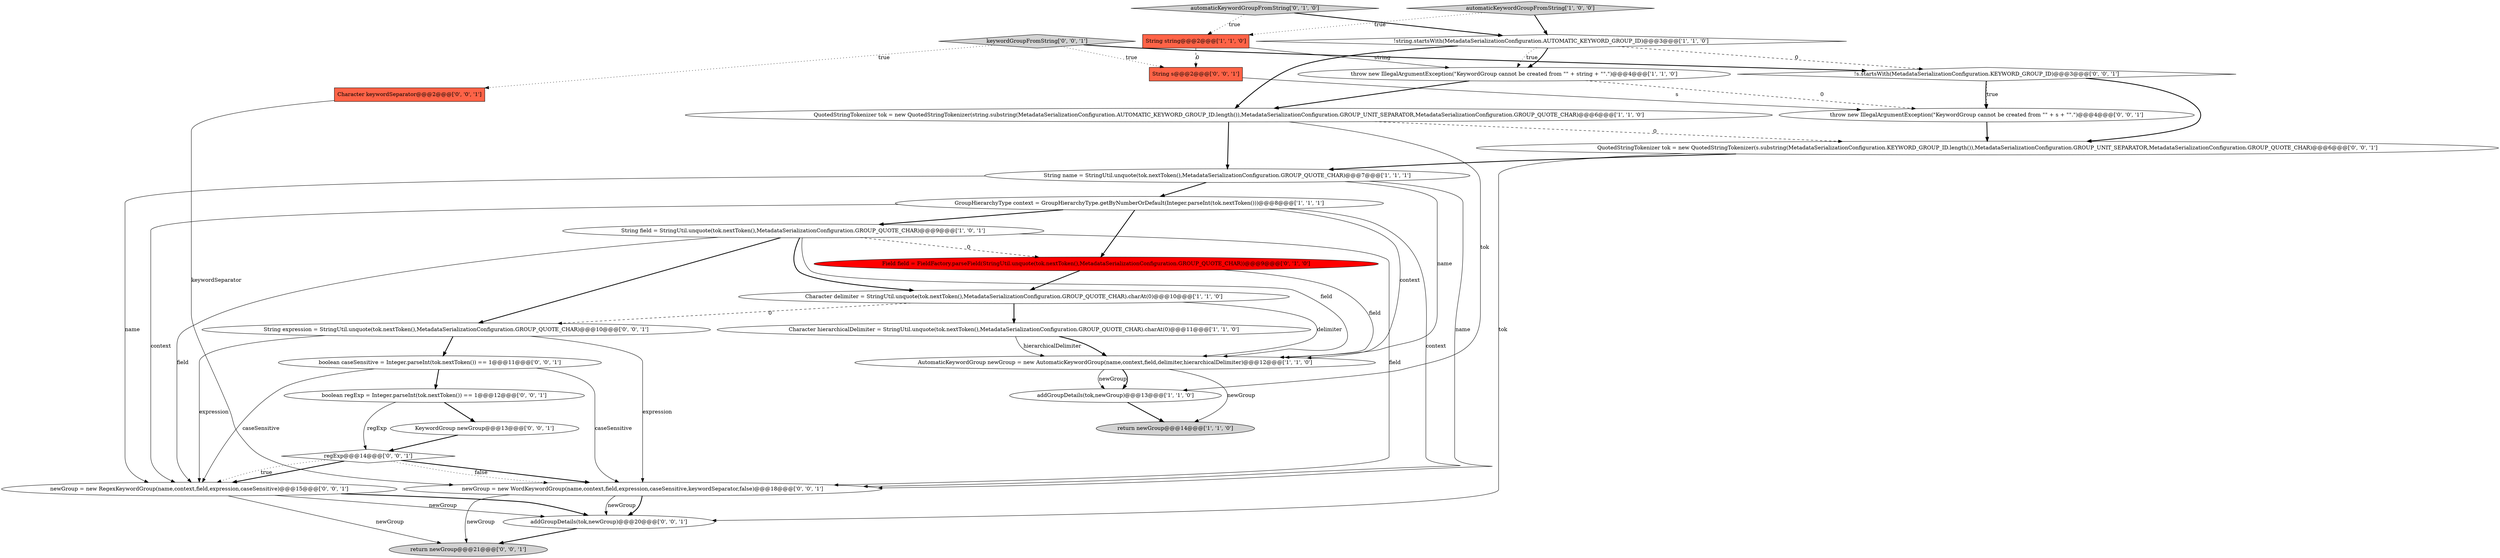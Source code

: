 digraph {
18 [style = filled, label = "String expression = StringUtil.unquote(tok.nextToken(),MetadataSerializationConfiguration.GROUP_QUOTE_CHAR)@@@10@@@['0', '0', '1']", fillcolor = white, shape = ellipse image = "AAA0AAABBB3BBB"];
27 [style = filled, label = "return newGroup@@@21@@@['0', '0', '1']", fillcolor = lightgray, shape = ellipse image = "AAA0AAABBB3BBB"];
7 [style = filled, label = "return newGroup@@@14@@@['1', '1', '0']", fillcolor = lightgray, shape = ellipse image = "AAA0AAABBB1BBB"];
14 [style = filled, label = "automaticKeywordGroupFromString['0', '1', '0']", fillcolor = lightgray, shape = diamond image = "AAA0AAABBB2BBB"];
1 [style = filled, label = "throw new IllegalArgumentException(\"KeywordGroup cannot be created from \"\" + string + \"\".\")@@@4@@@['1', '1', '0']", fillcolor = white, shape = ellipse image = "AAA0AAABBB1BBB"];
9 [style = filled, label = "addGroupDetails(tok,newGroup)@@@13@@@['1', '1', '0']", fillcolor = white, shape = ellipse image = "AAA0AAABBB1BBB"];
25 [style = filled, label = "regExp@@@14@@@['0', '0', '1']", fillcolor = white, shape = diamond image = "AAA0AAABBB3BBB"];
29 [style = filled, label = "QuotedStringTokenizer tok = new QuotedStringTokenizer(s.substring(MetadataSerializationConfiguration.KEYWORD_GROUP_ID.length()),MetadataSerializationConfiguration.GROUP_UNIT_SEPARATOR,MetadataSerializationConfiguration.GROUP_QUOTE_CHAR)@@@6@@@['0', '0', '1']", fillcolor = white, shape = ellipse image = "AAA0AAABBB3BBB"];
16 [style = filled, label = "Character keywordSeparator@@@2@@@['0', '0', '1']", fillcolor = tomato, shape = box image = "AAA0AAABBB3BBB"];
21 [style = filled, label = "boolean regExp = Integer.parseInt(tok.nextToken()) == 1@@@12@@@['0', '0', '1']", fillcolor = white, shape = ellipse image = "AAA0AAABBB3BBB"];
12 [style = filled, label = "GroupHierarchyType context = GroupHierarchyType.getByNumberOrDefault(Integer.parseInt(tok.nextToken()))@@@8@@@['1', '1', '1']", fillcolor = white, shape = ellipse image = "AAA0AAABBB1BBB"];
5 [style = filled, label = "Character hierarchicalDelimiter = StringUtil.unquote(tok.nextToken(),MetadataSerializationConfiguration.GROUP_QUOTE_CHAR).charAt(0)@@@11@@@['1', '1', '0']", fillcolor = white, shape = ellipse image = "AAA0AAABBB1BBB"];
23 [style = filled, label = "addGroupDetails(tok,newGroup)@@@20@@@['0', '0', '1']", fillcolor = white, shape = ellipse image = "AAA0AAABBB3BBB"];
28 [style = filled, label = "keywordGroupFromString['0', '0', '1']", fillcolor = lightgray, shape = diamond image = "AAA0AAABBB3BBB"];
15 [style = filled, label = "throw new IllegalArgumentException(\"KeywordGroup cannot be created from \"\" + s + \"\".\")@@@4@@@['0', '0', '1']", fillcolor = white, shape = ellipse image = "AAA0AAABBB3BBB"];
6 [style = filled, label = "!string.startsWith(MetadataSerializationConfiguration.AUTOMATIC_KEYWORD_GROUP_ID)@@@3@@@['1', '1', '0']", fillcolor = white, shape = diamond image = "AAA0AAABBB1BBB"];
11 [style = filled, label = "AutomaticKeywordGroup newGroup = new AutomaticKeywordGroup(name,context,field,delimiter,hierarchicalDelimiter)@@@12@@@['1', '1', '0']", fillcolor = white, shape = ellipse image = "AAA0AAABBB1BBB"];
10 [style = filled, label = "Character delimiter = StringUtil.unquote(tok.nextToken(),MetadataSerializationConfiguration.GROUP_QUOTE_CHAR).charAt(0)@@@10@@@['1', '1', '0']", fillcolor = white, shape = ellipse image = "AAA0AAABBB1BBB"];
3 [style = filled, label = "String string@@@2@@@['1', '1', '0']", fillcolor = tomato, shape = box image = "AAA0AAABBB1BBB"];
20 [style = filled, label = "KeywordGroup newGroup@@@13@@@['0', '0', '1']", fillcolor = white, shape = ellipse image = "AAA0AAABBB3BBB"];
17 [style = filled, label = "newGroup = new WordKeywordGroup(name,context,field,expression,caseSensitive,keywordSeparator,false)@@@18@@@['0', '0', '1']", fillcolor = white, shape = ellipse image = "AAA0AAABBB3BBB"];
2 [style = filled, label = "automaticKeywordGroupFromString['1', '0', '0']", fillcolor = lightgray, shape = diamond image = "AAA0AAABBB1BBB"];
13 [style = filled, label = "Field field = FieldFactory.parseField(StringUtil.unquote(tok.nextToken(),MetadataSerializationConfiguration.GROUP_QUOTE_CHAR))@@@9@@@['0', '1', '0']", fillcolor = red, shape = ellipse image = "AAA1AAABBB2BBB"];
19 [style = filled, label = "boolean caseSensitive = Integer.parseInt(tok.nextToken()) == 1@@@11@@@['0', '0', '1']", fillcolor = white, shape = ellipse image = "AAA0AAABBB3BBB"];
4 [style = filled, label = "String field = StringUtil.unquote(tok.nextToken(),MetadataSerializationConfiguration.GROUP_QUOTE_CHAR)@@@9@@@['1', '0', '1']", fillcolor = white, shape = ellipse image = "AAA0AAABBB1BBB"];
8 [style = filled, label = "QuotedStringTokenizer tok = new QuotedStringTokenizer(string.substring(MetadataSerializationConfiguration.AUTOMATIC_KEYWORD_GROUP_ID.length()),MetadataSerializationConfiguration.GROUP_UNIT_SEPARATOR,MetadataSerializationConfiguration.GROUP_QUOTE_CHAR)@@@6@@@['1', '1', '0']", fillcolor = white, shape = ellipse image = "AAA0AAABBB1BBB"];
22 [style = filled, label = "newGroup = new RegexKeywordGroup(name,context,field,expression,caseSensitive)@@@15@@@['0', '0', '1']", fillcolor = white, shape = ellipse image = "AAA0AAABBB3BBB"];
0 [style = filled, label = "String name = StringUtil.unquote(tok.nextToken(),MetadataSerializationConfiguration.GROUP_QUOTE_CHAR)@@@7@@@['1', '1', '1']", fillcolor = white, shape = ellipse image = "AAA0AAABBB1BBB"];
24 [style = filled, label = "String s@@@2@@@['0', '0', '1']", fillcolor = tomato, shape = box image = "AAA0AAABBB3BBB"];
26 [style = filled, label = "!s.startsWith(MetadataSerializationConfiguration.KEYWORD_GROUP_ID)@@@3@@@['0', '0', '1']", fillcolor = white, shape = diamond image = "AAA0AAABBB3BBB"];
2->3 [style = dotted, label="true"];
4->10 [style = bold, label=""];
13->10 [style = bold, label=""];
0->22 [style = solid, label="name"];
1->8 [style = bold, label=""];
23->27 [style = bold, label=""];
22->27 [style = solid, label="newGroup"];
25->22 [style = bold, label=""];
4->17 [style = solid, label="field"];
2->6 [style = bold, label=""];
1->15 [style = dashed, label="0"];
26->29 [style = bold, label=""];
18->17 [style = solid, label="expression"];
0->12 [style = bold, label=""];
3->24 [style = dashed, label="0"];
6->1 [style = dotted, label="true"];
8->9 [style = solid, label="tok"];
28->16 [style = dotted, label="true"];
29->0 [style = bold, label=""];
18->19 [style = bold, label=""];
28->26 [style = bold, label=""];
4->18 [style = bold, label=""];
11->9 [style = solid, label="newGroup"];
0->11 [style = solid, label="name"];
11->7 [style = solid, label="newGroup"];
16->17 [style = solid, label="keywordSeparator"];
17->27 [style = solid, label="newGroup"];
11->9 [style = bold, label=""];
9->7 [style = bold, label=""];
20->25 [style = bold, label=""];
13->11 [style = solid, label="field"];
25->17 [style = bold, label=""];
22->23 [style = bold, label=""];
17->23 [style = bold, label=""];
10->18 [style = dashed, label="0"];
21->25 [style = solid, label="regExp"];
22->23 [style = solid, label="newGroup"];
8->0 [style = bold, label=""];
6->1 [style = bold, label=""];
19->17 [style = solid, label="caseSensitive"];
12->13 [style = bold, label=""];
3->1 [style = solid, label="string"];
4->22 [style = solid, label="field"];
25->17 [style = dotted, label="false"];
24->15 [style = solid, label="s"];
28->24 [style = dotted, label="true"];
10->5 [style = bold, label=""];
21->20 [style = bold, label=""];
12->4 [style = bold, label=""];
0->17 [style = solid, label="name"];
4->11 [style = solid, label="field"];
6->26 [style = dashed, label="0"];
6->8 [style = bold, label=""];
12->17 [style = solid, label="context"];
26->15 [style = bold, label=""];
26->15 [style = dotted, label="true"];
14->3 [style = dotted, label="true"];
25->22 [style = dotted, label="true"];
17->23 [style = solid, label="newGroup"];
29->23 [style = solid, label="tok"];
10->11 [style = solid, label="delimiter"];
5->11 [style = bold, label=""];
18->22 [style = solid, label="expression"];
19->22 [style = solid, label="caseSensitive"];
4->13 [style = dashed, label="0"];
14->6 [style = bold, label=""];
15->29 [style = bold, label=""];
8->29 [style = dashed, label="0"];
5->11 [style = solid, label="hierarchicalDelimiter"];
12->11 [style = solid, label="context"];
12->22 [style = solid, label="context"];
19->21 [style = bold, label=""];
}
